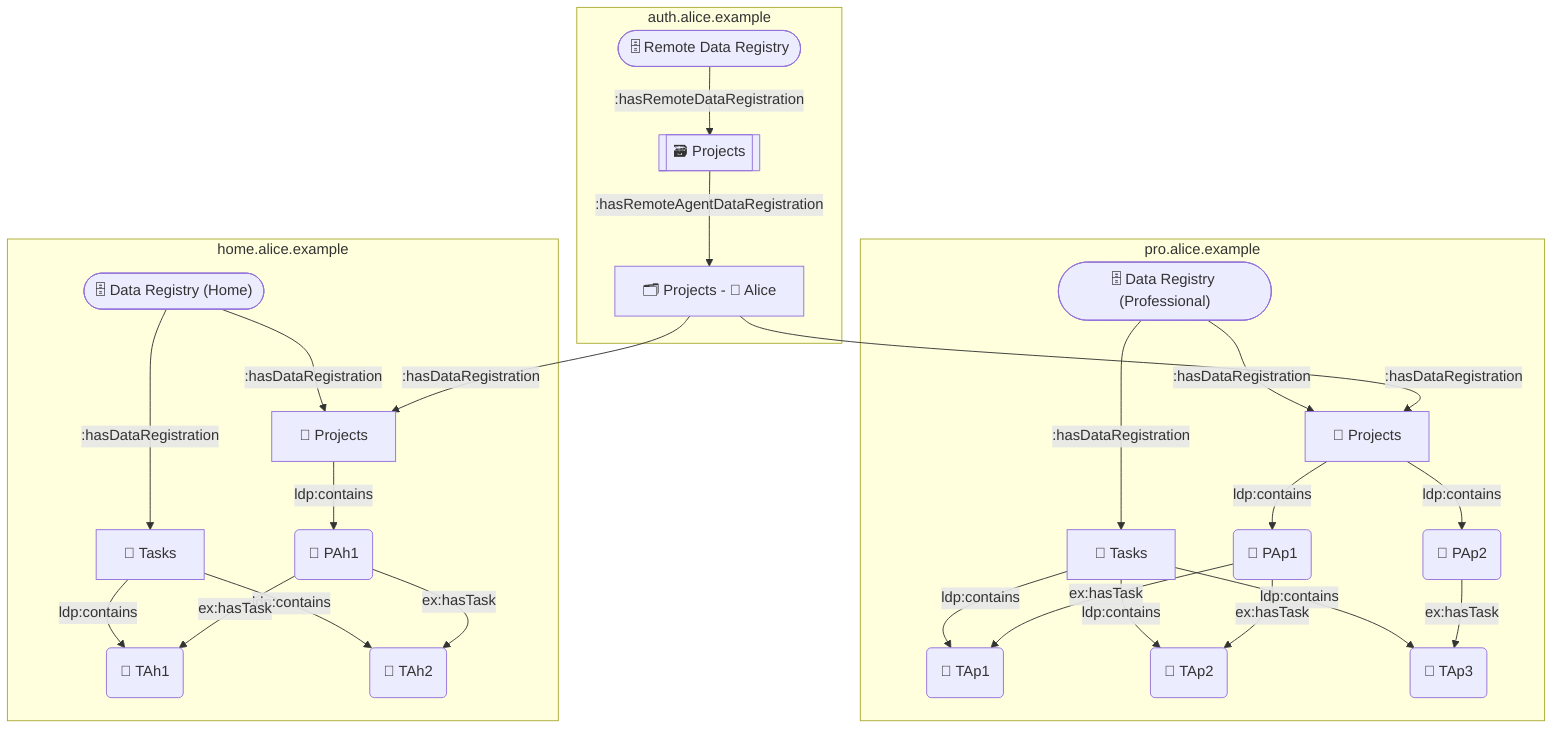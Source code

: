 flowchart TB

  AliceProRegistry(["🗄️ Data Registry (Professional)"])
  AliceProProjects["📁 Projects"]
  AliceProTasks["📁 Tasks"]
  PAp1("📄 PAp1")
  PAp2("📄 PAp2")
  TAp1("📄 TAp1")
  TAp2("📄 TAp2")
  TAp3("📄 TAp3")

  subgraph pro.alice.example
    AliceProRegistry -- :hasDataRegistration --> AliceProProjects
    AliceProProjects -- ldp:contains --> PAp1
    AliceProProjects -- ldp:contains --> PAp2
    AliceProRegistry -- :hasDataRegistration --> AliceProTasks
    AliceProTasks -- ldp:contains --> TAp1
    AliceProTasks -- ldp:contains --> TAp2
    AliceProTasks -- ldp:contains --> TAp3
    PAp1 -- ex:hasTask --> TAp1
    PAp1 -- ex:hasTask --> TAp2
    PAp2 -- ex:hasTask --> TAp3
  end

  AliceHomeRegistry(["🗄️ Data Registry (Home)"])
  AliceHomeProjects["📁 Projects"]
  AliceHomeTasks["📁 Tasks"]
  PAh1("📄 PAh1")
  TAh1("📄 TAh1")
  TAh2("📄 TAh2")

  subgraph home.alice.example
    AliceHomeRegistry -- :hasDataRegistration --> AliceHomeProjects
    AliceHomeProjects -- ldp:contains --> PAh1
    AliceHomeRegistry -- :hasDataRegistration --> AliceHomeTasks
    AliceHomeTasks -- ldp:contains --> TAh1
    AliceHomeTasks -- ldp:contains --> TAh2
    PAh1 -- ex:hasTask --> TAh1
    PAh1 -- ex:hasTask --> TAh2
  end

  AliceRemoteRegistry(["🗄️ Remote Data Registry"])
  AliceRemoteProjects[["🗃 Projects"]]
  AliceRemoteProjectsOfAlice["🗂️ Projects - 👩 Alice"]

  subgraph auth.alice.example
    AliceRemoteRegistry -- :hasRemoteDataRegistration --> AliceRemoteProjects
    AliceRemoteProjects -- :hasRemoteAgentDataRegistration --> AliceRemoteProjectsOfAlice
  end

    AliceRemoteProjectsOfAlice -- :hasDataRegistration --> AliceProProjects
    AliceRemoteProjectsOfAlice -- :hasDataRegistration --> AliceHomeProjects

  %% AccessReceiptOmni2Alice([Access Receipt from Omni])
  %% DataGrantOmni2AliceOnProjects([Data Grant - AllInstances])
  %% RemoteProjectsAlice(["Remote Data Registration - 📁️ Projects"])
  %% RemoteProjectsAliceFromAlice(["Remote Agent Data Registration | Alice 👩 ➡️ 👩 "])
  %% RemoteProjectsAliceFromOmni(["Remote Agent Data Registration | Omni 🏢 ➡️ 👩 "])
  %% ApplicationRegistration([Application Registration - Performchart])
  %% AccessReceiptForPerformchart([Access Receipt for Performchart])
  %% RemoteDataGrantAlice2PerformchartOnProjects(["Remote Data Grant (AllRemoteFromAgent) 👩 ➡️ 🤖 Performchart | 📁️ Projects"])

  %% subgraph authz.alice.example
   %% AccessReceiptOmni2Alice -- :hasDataGrant --> DataGrantOmni2AliceOnProjects
   %% RemoteProjectsAlice -- :hasRemoteAgentDataRegistration --> RemoteProjectsAliceFromAlice
   %% RemoteProjectsAlice -- :hasRemoteAgentDataRegistration --> RemoteProjectsAliceFromOmni
   %% RemoteProjectsAliceFromOmni -- :hasAccessReceipt --> AccessReceiptOmni2Alice
   %% RemoteProjectsAliceFromOmni -- :satisfiesDataGrant --> DataGrantOmni2AliceOnProjects
   %% ApplicationRegistration -- :hasAccessReceipt --> AccessReceiptForPerformchart
   %% AccessReceiptForPerformchart -- :hasDataGrant --> RemoteDataGrantAlice2PerformchartOnProjects
   %% RemoteDataGrantAlice2PerformchartOnProjects -- :hasRemoteDataFromAgent --> RemoteProjectsAliceFromOmni
  %% end


  %% DataGrantOmni2AliceOnProjects -- :hasDataRegistration --> OmniRndProjects
  %% RemoteProjectsAliceFromAlice -- :hasDataRegistration --> AliceProProjects
  %% RemoteProjectsAliceFromAlice -- :hasDataRegistration --> AliceHomeProjects
  %% RemoteProjectsAliceFromOmni -- :hasDataRegistration --> OmniRndProjects

  %% granted
  %% classDef granted fill:#D5E8D4,stroke:#82B366
  %% class AccessReceiptOmni2Alice,DataGrantOmni2AliceOnProjects granted
  %% class OmniRndProjects,Por1,Por2,Por3 granted

  %% linkStyle 0,1,2,3,4 stroke:#82B366

  %% unknown
  %% classDef unknown fill:#F5F5F5,stroke:gray
  %% class Registry unknown

  %% linkStyle 2 stroke:gray